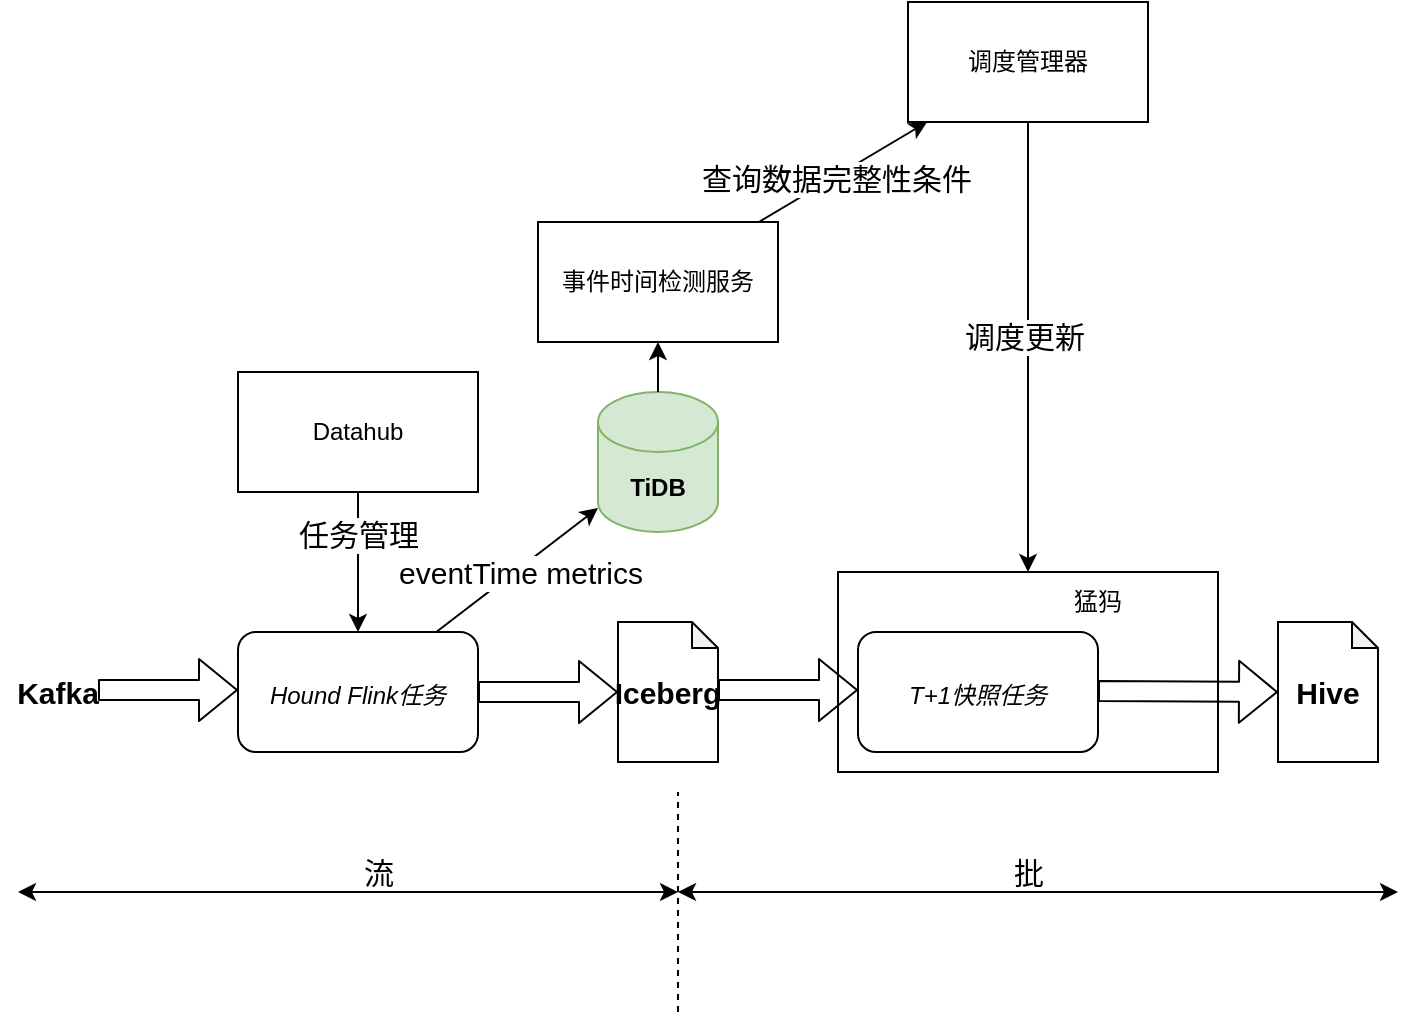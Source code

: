 <mxfile version="14.9.0" type="github">
  <diagram id="vKQUK_L88tqBPl6FTPo_" name="Page-1">
    <mxGraphModel dx="1422" dy="746" grid="1" gridSize="10" guides="1" tooltips="1" connect="1" arrows="1" fold="1" page="1" pageScale="1" pageWidth="827" pageHeight="1169" math="0" shadow="0">
      <root>
        <mxCell id="0" />
        <mxCell id="1" parent="0" />
        <mxCell id="zPOfaUPRtYskyF9KzwzK-1" value="Datahub" style="rounded=0;whiteSpace=wrap;html=1;" parent="1" vertex="1">
          <mxGeometry x="160" y="265" width="120" height="60" as="geometry" />
        </mxCell>
        <mxCell id="zPOfaUPRtYskyF9KzwzK-2" value="调度管理器" style="rounded=0;whiteSpace=wrap;html=1;" parent="1" vertex="1">
          <mxGeometry x="495" y="80" width="120" height="60" as="geometry" />
        </mxCell>
        <mxCell id="zPOfaUPRtYskyF9KzwzK-3" value="TiDB" style="shape=cylinder3;whiteSpace=wrap;html=1;boundedLbl=1;backgroundOutline=1;size=15;fillColor=#d5e8d4;strokeColor=#82b366;fontStyle=1" parent="1" vertex="1">
          <mxGeometry x="340" y="275" width="60" height="70" as="geometry" />
        </mxCell>
        <mxCell id="zPOfaUPRtYskyF9KzwzK-5" value="" style="rounded=0;whiteSpace=wrap;html=1;" parent="1" vertex="1">
          <mxGeometry x="460" y="365" width="190" height="100" as="geometry" />
        </mxCell>
        <mxCell id="zPOfaUPRtYskyF9KzwzK-9" value="猛犸" style="text;html=1;strokeColor=none;fillColor=none;align=center;verticalAlign=middle;whiteSpace=wrap;rounded=0;" parent="1" vertex="1">
          <mxGeometry x="570" y="370" width="40" height="20" as="geometry" />
        </mxCell>
        <mxCell id="zPOfaUPRtYskyF9KzwzK-10" value="" style="shape=flexArrow;endArrow=classic;html=1;" parent="1" edge="1">
          <mxGeometry width="50" height="50" relative="1" as="geometry">
            <mxPoint x="90" y="424" as="sourcePoint" />
            <mxPoint x="160" y="424" as="targetPoint" />
          </mxGeometry>
        </mxCell>
        <mxCell id="zPOfaUPRtYskyF9KzwzK-11" value="" style="shape=flexArrow;endArrow=classic;html=1;" parent="1" edge="1">
          <mxGeometry width="50" height="50" relative="1" as="geometry">
            <mxPoint x="280" y="425" as="sourcePoint" />
            <mxPoint x="350" y="425" as="targetPoint" />
          </mxGeometry>
        </mxCell>
        <mxCell id="zPOfaUPRtYskyF9KzwzK-12" value="Iceberg" style="shape=note;whiteSpace=wrap;html=1;backgroundOutline=1;darkOpacity=0.05;size=13;fontSize=15;fontStyle=1" parent="1" vertex="1">
          <mxGeometry x="350" y="390" width="50" height="70" as="geometry" />
        </mxCell>
        <mxCell id="zPOfaUPRtYskyF9KzwzK-13" value="" style="shape=flexArrow;endArrow=classic;html=1;" parent="1" edge="1">
          <mxGeometry width="50" height="50" relative="1" as="geometry">
            <mxPoint x="400" y="424" as="sourcePoint" />
            <mxPoint x="470" y="424" as="targetPoint" />
          </mxGeometry>
        </mxCell>
        <mxCell id="zPOfaUPRtYskyF9KzwzK-14" value="Kafka" style="text;html=1;strokeColor=none;fillColor=none;align=center;verticalAlign=middle;whiteSpace=wrap;rounded=0;fontSize=15;fontStyle=1" parent="1" vertex="1">
          <mxGeometry x="50" y="415" width="40" height="20" as="geometry" />
        </mxCell>
        <mxCell id="zPOfaUPRtYskyF9KzwzK-15" value="Hive" style="shape=note;whiteSpace=wrap;html=1;backgroundOutline=1;darkOpacity=0.05;size=13;fontSize=15;fontStyle=1" parent="1" vertex="1">
          <mxGeometry x="680" y="390" width="50" height="70" as="geometry" />
        </mxCell>
        <mxCell id="zPOfaUPRtYskyF9KzwzK-16" value="" style="shape=flexArrow;endArrow=classic;html=1;" parent="1" edge="1">
          <mxGeometry width="50" height="50" relative="1" as="geometry">
            <mxPoint x="590" y="424.5" as="sourcePoint" />
            <mxPoint x="680" y="425" as="targetPoint" />
          </mxGeometry>
        </mxCell>
        <mxCell id="zPOfaUPRtYskyF9KzwzK-17" value="" style="endArrow=classic;html=1;fontSize=15;" parent="1" source="zPOfaUPRtYskyF9KzwzK-1" edge="1">
          <mxGeometry width="50" height="50" relative="1" as="geometry">
            <mxPoint x="220" y="235" as="sourcePoint" />
            <mxPoint x="220" y="395" as="targetPoint" />
          </mxGeometry>
        </mxCell>
        <mxCell id="zPOfaUPRtYskyF9KzwzK-18" value="任务管理" style="edgeLabel;html=1;align=center;verticalAlign=middle;resizable=0;points=[];fontSize=15;" parent="zPOfaUPRtYskyF9KzwzK-17" vertex="1" connectable="0">
          <mxGeometry x="0.25" y="-2" relative="1" as="geometry">
            <mxPoint x="2" y="-23" as="offset" />
          </mxGeometry>
        </mxCell>
        <mxCell id="zPOfaUPRtYskyF9KzwzK-20" value="" style="endArrow=classic;html=1;fontSize=15;" parent="1" target="zPOfaUPRtYskyF9KzwzK-3" edge="1">
          <mxGeometry width="50" height="50" relative="1" as="geometry">
            <mxPoint x="259.13" y="395" as="sourcePoint" />
            <mxPoint x="320" y="340" as="targetPoint" />
          </mxGeometry>
        </mxCell>
        <mxCell id="zPOfaUPRtYskyF9KzwzK-21" value="eventTime metrics" style="edgeLabel;html=1;align=center;verticalAlign=middle;resizable=0;points=[];fontSize=15;" parent="zPOfaUPRtYskyF9KzwzK-20" vertex="1" connectable="0">
          <mxGeometry x="0.459" y="1" relative="1" as="geometry">
            <mxPoint x="-17" y="16" as="offset" />
          </mxGeometry>
        </mxCell>
        <mxCell id="zPOfaUPRtYskyF9KzwzK-22" value="" style="endArrow=classic;html=1;fontSize=15;" parent="1" source="rBz7h8VzHCdGX5G-ixeP-1" target="zPOfaUPRtYskyF9KzwzK-2" edge="1">
          <mxGeometry width="50" height="50" relative="1" as="geometry">
            <mxPoint x="390" y="305" as="sourcePoint" />
            <mxPoint x="440" y="255" as="targetPoint" />
          </mxGeometry>
        </mxCell>
        <mxCell id="zPOfaUPRtYskyF9KzwzK-26" value="查询数据完整性条件" style="edgeLabel;html=1;align=center;verticalAlign=middle;resizable=0;points=[];fontSize=15;" parent="zPOfaUPRtYskyF9KzwzK-22" vertex="1" connectable="0">
          <mxGeometry x="0.323" relative="1" as="geometry">
            <mxPoint x="-17" y="11" as="offset" />
          </mxGeometry>
        </mxCell>
        <mxCell id="zPOfaUPRtYskyF9KzwzK-27" value="" style="endArrow=classic;html=1;fontSize=15;" parent="1" source="zPOfaUPRtYskyF9KzwzK-2" target="zPOfaUPRtYskyF9KzwzK-5" edge="1">
          <mxGeometry width="50" height="50" relative="1" as="geometry">
            <mxPoint x="540" y="215" as="sourcePoint" />
            <mxPoint x="540" y="375" as="targetPoint" />
          </mxGeometry>
        </mxCell>
        <mxCell id="zPOfaUPRtYskyF9KzwzK-28" value="调度更新" style="edgeLabel;html=1;align=center;verticalAlign=middle;resizable=0;points=[];fontSize=15;" parent="zPOfaUPRtYskyF9KzwzK-27" vertex="1" connectable="0">
          <mxGeometry x="0.25" y="-2" relative="1" as="geometry">
            <mxPoint y="-34" as="offset" />
          </mxGeometry>
        </mxCell>
        <mxCell id="zPOfaUPRtYskyF9KzwzK-29" value="" style="endArrow=none;dashed=1;html=1;fontSize=15;" parent="1" edge="1">
          <mxGeometry width="50" height="50" relative="1" as="geometry">
            <mxPoint x="380" y="585" as="sourcePoint" />
            <mxPoint x="380" y="475" as="targetPoint" />
          </mxGeometry>
        </mxCell>
        <mxCell id="zPOfaUPRtYskyF9KzwzK-32" value="" style="endArrow=classic;startArrow=classic;html=1;fontSize=15;" parent="1" edge="1">
          <mxGeometry width="50" height="50" relative="1" as="geometry">
            <mxPoint x="50" y="525" as="sourcePoint" />
            <mxPoint x="380" y="525" as="targetPoint" />
          </mxGeometry>
        </mxCell>
        <mxCell id="zPOfaUPRtYskyF9KzwzK-33" value="流" style="text;html=1;align=center;verticalAlign=middle;resizable=0;points=[];autosize=1;strokeColor=none;fontSize=15;" parent="1" vertex="1">
          <mxGeometry x="215" y="505" width="30" height="20" as="geometry" />
        </mxCell>
        <mxCell id="zPOfaUPRtYskyF9KzwzK-35" value="" style="endArrow=classic;startArrow=classic;html=1;fontSize=15;" parent="1" edge="1">
          <mxGeometry width="50" height="50" relative="1" as="geometry">
            <mxPoint x="380" y="525" as="sourcePoint" />
            <mxPoint x="740" y="525" as="targetPoint" />
          </mxGeometry>
        </mxCell>
        <mxCell id="zPOfaUPRtYskyF9KzwzK-36" value="批" style="text;html=1;align=center;verticalAlign=middle;resizable=0;points=[];autosize=1;strokeColor=none;fontSize=15;" parent="1" vertex="1">
          <mxGeometry x="540" y="505" width="30" height="20" as="geometry" />
        </mxCell>
        <mxCell id="zPOfaUPRtYskyF9KzwzK-39" value="&lt;span style=&quot;font-size: 12px ; font-style: italic&quot;&gt;Hound Flink任务&lt;/span&gt;" style="rounded=1;whiteSpace=wrap;html=1;fontSize=15;gradientColor=#ffffff;" parent="1" vertex="1">
          <mxGeometry x="160" y="395" width="120" height="60" as="geometry" />
        </mxCell>
        <mxCell id="zPOfaUPRtYskyF9KzwzK-40" value="&lt;span style=&quot;font-size: 12px ; font-style: italic&quot;&gt;T+1快照任务&lt;/span&gt;" style="rounded=1;whiteSpace=wrap;html=1;fontSize=15;gradientColor=#ffffff;" parent="1" vertex="1">
          <mxGeometry x="470" y="395" width="120" height="60" as="geometry" />
        </mxCell>
        <mxCell id="rBz7h8VzHCdGX5G-ixeP-1" value="事件时间检测服务" style="rounded=0;whiteSpace=wrap;html=1;" vertex="1" parent="1">
          <mxGeometry x="310" y="190" width="120" height="60" as="geometry" />
        </mxCell>
        <mxCell id="rBz7h8VzHCdGX5G-ixeP-2" value="" style="endArrow=classic;html=1;" edge="1" parent="1" source="zPOfaUPRtYskyF9KzwzK-3" target="rBz7h8VzHCdGX5G-ixeP-1">
          <mxGeometry width="50" height="50" relative="1" as="geometry">
            <mxPoint x="410" y="315" as="sourcePoint" />
            <mxPoint x="500" y="275" as="targetPoint" />
          </mxGeometry>
        </mxCell>
      </root>
    </mxGraphModel>
  </diagram>
</mxfile>
